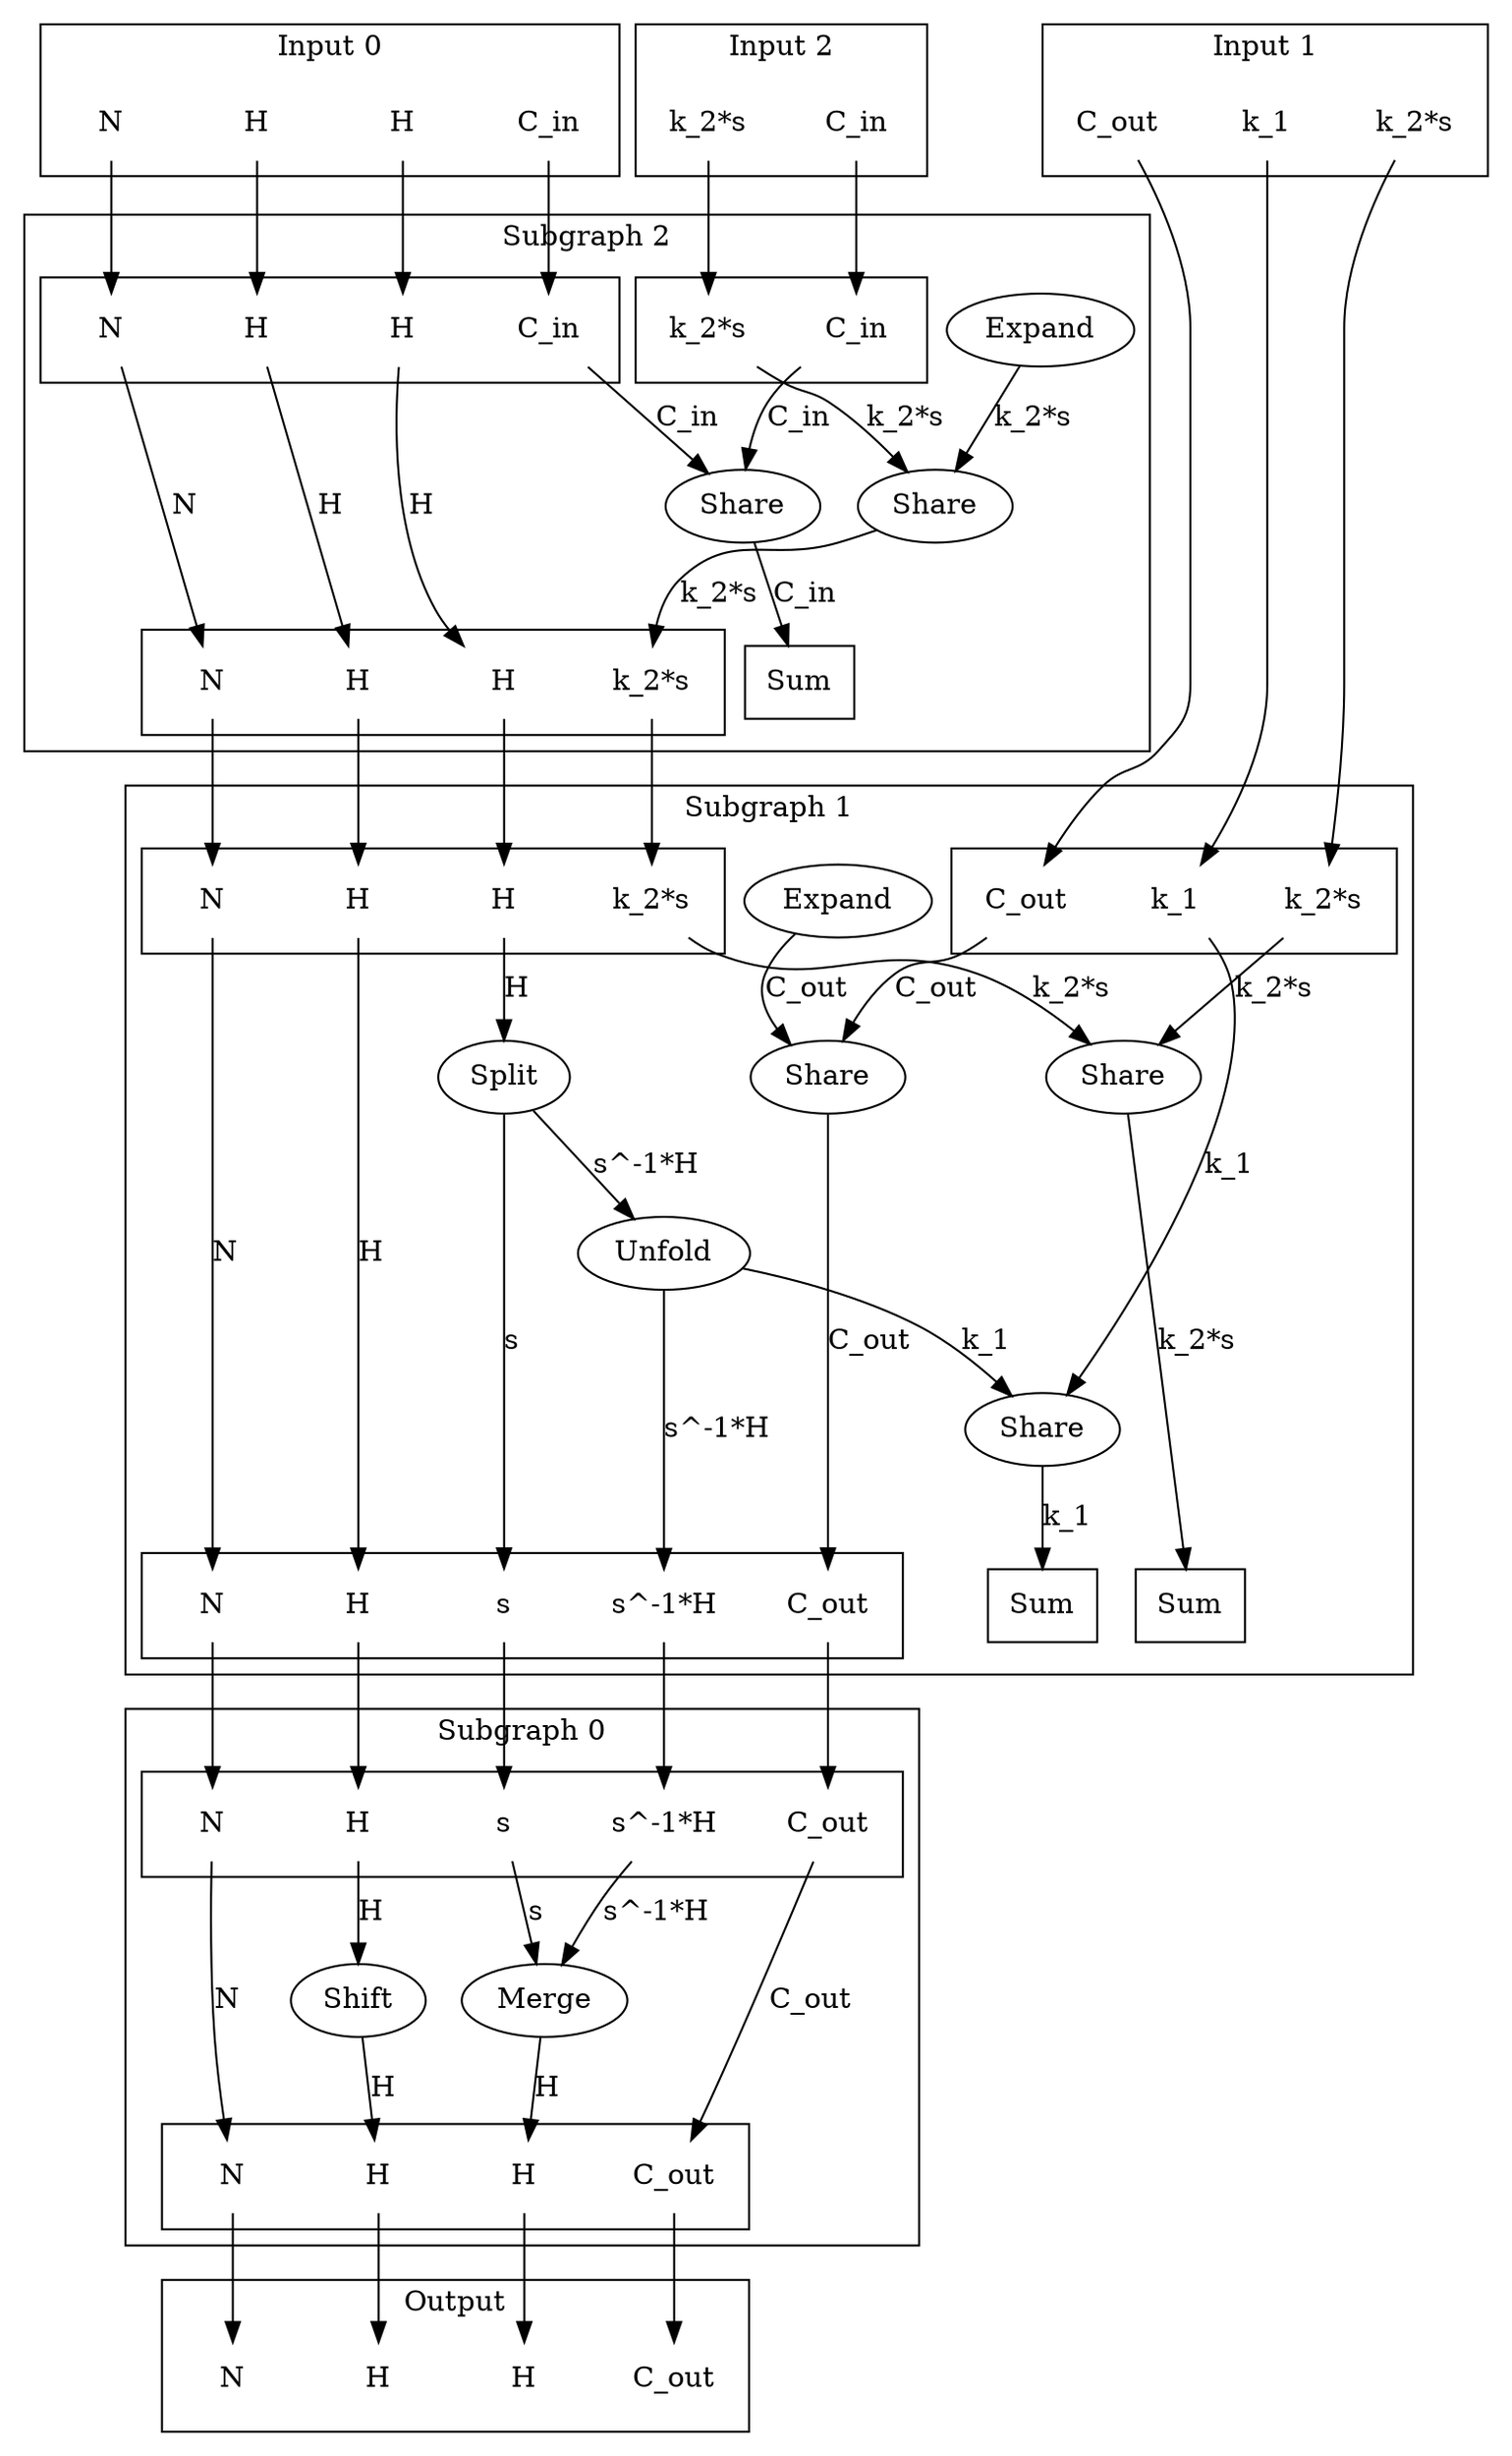 digraph kernel_generated {
newrank = true;

// Stage tensor.
subgraph cluster_subgraph_0 {
    label = "Subgraph 0";
    // Reductions.
    // Output.
    subgraph cluster_subgraph_0_out {
        label = "";
        interface_0_out_0x5604185d74e0 [label="N", shape=none];
        interface_0_out_0x5604185d7508 [label="C_out", shape=none];
        interface_0_out_0x5604185d7530 [label="H", shape=none];
        interface_0_out_0x5604185d7558 [label="H", shape=none];
    }
    {
        rank = same;
        interface_0_out_0x5604185d74e0;
        interface_0_out_0x5604185d7508;
        interface_0_out_0x5604185d7530;
        interface_0_out_0x5604185d7558;
    }
    // Input 0.
    subgraph cluster_subgraph_0_in_0 {
        label = "";
        interface_0_in_0x5604185d74e0 [label="N", shape=none];
        interface_0_in_0x5604185d7508 [label="C_out", shape=none];
        interface_0_in_0x560419919480 [label="s", shape=none];
        interface_0_in_0x560419919498 [label="s^-1*H", shape=none];
        interface_0_in_0x560419917fd0 [label="H", shape=none];
    }
    {
        rank = same;
        interface_0_in_0x5604185d74e0;
        interface_0_in_0x5604185d7508;
        interface_0_in_0x560419919480;
        interface_0_in_0x560419919498;
        interface_0_in_0x560419917fd0;
    }
    // Op's.
    op_0x560419917fb0 [label="Shift"];
    op_0x560419919440 [label="Merge"];
    // Dimension's.
    interface_0_in_0x5604185d74e0 -> interface_0_out_0x5604185d74e0 [label="N"];
    interface_0_in_0x5604185d7508 -> interface_0_out_0x5604185d7508 [label="C_out"];
    op_0x560419919440 -> interface_0_out_0x5604185d7530 [label="H"];
    op_0x560419917fb0 -> interface_0_out_0x5604185d7558 [label="H"];
    interface_0_in_0x560419917fd0 -> op_0x560419917fb0 [label="H"];
    interface_0_in_0x560419919480 -> op_0x560419919440 [label="s"];
    interface_0_in_0x560419919498 -> op_0x560419919440 [label="s^-1*H"];
}

// Stage tensor.
subgraph cluster_subgraph_1 {
    label = "Subgraph 1";
    // Reductions.
    reduce_0x7fc32c003a98 [label="Sum", shape=box];
    reduce_0x7fc32c0054d0 [label="Sum", shape=box];
    // Output.
    subgraph cluster_subgraph_1_out {
        label = "";
        interface_1_out_0x5604185d74e0 [label="N", shape=none];
        interface_1_out_0x5604185d7508 [label="C_out", shape=none];
        interface_1_out_0x560419919480 [label="s", shape=none];
        interface_1_out_0x560419919498 [label="s^-1*H", shape=none];
        interface_1_out_0x560419917fd0 [label="H", shape=none];
    }
    {
        rank = same;
        reduce_0x7fc32c003a98;
        reduce_0x7fc32c0054d0;
        interface_1_out_0x5604185d74e0;
        interface_1_out_0x5604185d7508;
        interface_1_out_0x560419919480;
        interface_1_out_0x560419919498;
        interface_1_out_0x560419917fd0;
    }
    // Input 0.
    subgraph cluster_subgraph_1_in_0 {
        label = "";
        interface_1_in_0x5604185d74e0 [label="N", shape=none];
        interface_1_in_0x5604199a9bc0 [label="H", shape=none];
        interface_1_in_0x560419917fd0 [label="H", shape=none];
        interface_1_in_0x5604199175c0 [label="k_2*s", shape=none];
    }
    // Input 1.
    subgraph cluster_subgraph_1_in_1 {
        label = "";
        interface_1_in_0x5604199172b8 [label="C_out", shape=none];
        interface_1_in_0x56041991c938 [label="k_1", shape=none];
        interface_1_in_0x5604199175d8 [label="k_2*s", shape=none];
    }
    {
        rank = same;
        interface_1_in_0x5604185d74e0;
        interface_1_in_0x5604199a9bc0;
        interface_1_in_0x560419917fd0;
        interface_1_in_0x5604199175c0;
        interface_1_in_0x5604199172b8;
        interface_1_in_0x56041991c938;
        interface_1_in_0x5604199175d8;
    }
    // Op's.
    op_0x560419917280 [label="Share"];
    op_0x5604199175a0 [label="Share"];
    op_0x560419917758 [label="Expand"];
    op_0x56041991c900 [label="Share"];
    op_0x5604199a9b80 [label="Split"];
    op_0x5604199b2f80 [label="Unfold"];
    // Dimension's.
    interface_1_in_0x5604185d74e0 -> interface_1_out_0x5604185d74e0 [label="N"];
    op_0x560419917280 -> interface_1_out_0x5604185d7508 [label="C_out"];
    op_0x560419917758 -> op_0x560419917280 [label="C_out"];
    interface_1_in_0x5604199172b8 -> op_0x560419917280 [label="C_out"];
    interface_1_in_0x5604199175c0 -> op_0x5604199175a0 [label="k_2*s"];
    interface_1_in_0x5604199175d8 -> op_0x5604199175a0 [label="k_2*s"];
    interface_1_in_0x560419917fd0 -> interface_1_out_0x560419917fd0 [label="H"];
    op_0x5604199a9b80 -> interface_1_out_0x560419919480 [label="s"];
    op_0x5604199b2f80 -> interface_1_out_0x560419919498 [label="s^-1*H"];
    op_0x5604199b2f80 -> op_0x56041991c900 [label="k_1"];
    interface_1_in_0x56041991c938 -> op_0x56041991c900 [label="k_1"];
    interface_1_in_0x5604199a9bc0 -> op_0x5604199a9b80 [label="H"];
    op_0x5604199a9b80 -> op_0x5604199b2f80 [label="s^-1*H"];
    op_0x56041991c900 -> reduce_0x7fc32c003a98 [label="k_1"];
    op_0x5604199175a0 -> reduce_0x7fc32c0054d0 [label="k_2*s"];
}

// Stage tensor.
subgraph cluster_subgraph_2 {
    label = "Subgraph 2";
    // Reductions.
    reduce_0x7fc32c007b70 [label="Sum", shape=box];
    // Output.
    subgraph cluster_subgraph_2_out {
        label = "";
        interface_2_out_0x5604185d74e0 [label="N", shape=none];
        interface_2_out_0x5604199a9bc0 [label="H", shape=none];
        interface_2_out_0x560419917fd0 [label="H", shape=none];
        interface_2_out_0x5604199175c0 [label="k_2*s", shape=none];
    }
    {
        rank = same;
        reduce_0x7fc32c007b70;
        interface_2_out_0x5604185d74e0;
        interface_2_out_0x5604199a9bc0;
        interface_2_out_0x560419917fd0;
        interface_2_out_0x5604199175c0;
    }
    // Input 0.
    subgraph cluster_subgraph_2_in_0 {
        label = "";
        interface_2_in_0x5604185d74e0 [label="N", shape=none];
        interface_2_in_0x560419917660 [label="C_in", shape=none];
        interface_2_in_0x5604199a9bc0 [label="H", shape=none];
        interface_2_in_0x560419917fd0 [label="H", shape=none];
    }
    // Input 1.
    subgraph cluster_subgraph_2_in_1 {
        label = "";
        interface_2_in_0x560419917678 [label="C_in", shape=none];
        interface_2_in_0x5604199176c8 [label="k_2*s", shape=none];
    }
    {
        rank = same;
        interface_2_in_0x5604185d74e0;
        interface_2_in_0x560419917660;
        interface_2_in_0x5604199a9bc0;
        interface_2_in_0x560419917fd0;
        interface_2_in_0x560419917678;
        interface_2_in_0x5604199176c8;
    }
    // Op's.
    op_0x560419917640 [label="Share"];
    op_0x560419917690 [label="Share"];
    op_0x5604199177f8 [label="Expand"];
    // Dimension's.
    interface_2_in_0x5604185d74e0 -> interface_2_out_0x5604185d74e0 [label="N"];
    op_0x560419917690 -> interface_2_out_0x5604199175c0 [label="k_2*s"];
    interface_2_in_0x560419917660 -> op_0x560419917640 [label="C_in"];
    interface_2_in_0x560419917678 -> op_0x560419917640 [label="C_in"];
    op_0x5604199177f8 -> op_0x560419917690 [label="k_2*s"];
    interface_2_in_0x5604199176c8 -> op_0x560419917690 [label="k_2*s"];
    interface_2_in_0x560419917fd0 -> interface_2_out_0x560419917fd0 [label="H"];
    interface_2_in_0x5604199a9bc0 -> interface_2_out_0x5604199a9bc0 [label="H"];
    op_0x560419917640 -> reduce_0x7fc32c007b70 [label="C_in"];
}

// Input tensor.
subgraph cluster_subgraph_3 {
    label = "Input 0";
    interface_3_out_0x5604185d74e0 [label="N", shape=none];
    interface_3_out_0x560419917660 [label="C_in", shape=none];
    interface_3_out_0x5604199a9bc0 [label="H", shape=none];
    interface_3_out_0x560419917fd0 [label="H", shape=none];
}

interface_3_out_0x5604185d74e0 -> interface_2_in_0x5604185d74e0;
interface_3_out_0x560419917660 -> interface_2_in_0x560419917660;
interface_3_out_0x5604199a9bc0 -> interface_2_in_0x5604199a9bc0;
interface_3_out_0x560419917fd0 -> interface_2_in_0x560419917fd0;

// Input tensor.
subgraph cluster_subgraph_4 {
    label = "Input 2";
    interface_4_out_0x560419917678 [label="C_in", shape=none];
    interface_4_out_0x5604199176c8 [label="k_2*s", shape=none];
}

interface_4_out_0x560419917678 -> interface_2_in_0x560419917678;
interface_4_out_0x5604199176c8 -> interface_2_in_0x5604199176c8;

interface_2_out_0x5604185d74e0 -> interface_1_in_0x5604185d74e0;
interface_2_out_0x5604199a9bc0 -> interface_1_in_0x5604199a9bc0;
interface_2_out_0x560419917fd0 -> interface_1_in_0x560419917fd0;
interface_2_out_0x5604199175c0 -> interface_1_in_0x5604199175c0;

// Input tensor.
subgraph cluster_subgraph_5 {
    label = "Input 1";
    interface_5_out_0x5604199172b8 [label="C_out", shape=none];
    interface_5_out_0x56041991c938 [label="k_1", shape=none];
    interface_5_out_0x5604199175d8 [label="k_2*s", shape=none];
}

interface_5_out_0x5604199172b8 -> interface_1_in_0x5604199172b8;
interface_5_out_0x56041991c938 -> interface_1_in_0x56041991c938;
interface_5_out_0x5604199175d8 -> interface_1_in_0x5604199175d8;

interface_1_out_0x5604185d74e0 -> interface_0_in_0x5604185d74e0;
interface_1_out_0x5604185d7508 -> interface_0_in_0x5604185d7508;
interface_1_out_0x560419919480 -> interface_0_in_0x560419919480;
interface_1_out_0x560419919498 -> interface_0_in_0x560419919498;
interface_1_out_0x560419917fd0 -> interface_0_in_0x560419917fd0;

{
    rank = same;
    interface_3_out_0x5604185d74e0;
    interface_3_out_0x560419917660;
    interface_3_out_0x5604199a9bc0;
    interface_3_out_0x560419917fd0;
    interface_5_out_0x5604199172b8;
    interface_5_out_0x56041991c938;
    interface_5_out_0x5604199175d8;
    interface_4_out_0x560419917678;
    interface_4_out_0x5604199176c8;
}
subgraph cluster_subgraph_output {
    label = "Output";
    interface_6_in_0x5604185d74e0 [label="N", shape=none];
    interface_6_in_0x5604185d7508 [label="C_out", shape=none];
    interface_6_in_0x5604185d7530 [label="H", shape=none];
    interface_6_in_0x5604185d7558 [label="H", shape=none];
}
interface_0_out_0x5604185d74e0 -> interface_6_in_0x5604185d74e0;
interface_0_out_0x5604185d7508 -> interface_6_in_0x5604185d7508;
interface_0_out_0x5604185d7530 -> interface_6_in_0x5604185d7530;
interface_0_out_0x5604185d7558 -> interface_6_in_0x5604185d7558;

}
